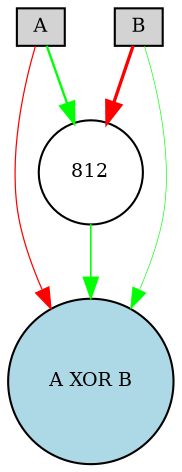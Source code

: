 digraph {
	node [fontsize=9 height=0.2 shape=circle width=0.2]
	A [fillcolor=lightgray shape=box style=filled]
	B [fillcolor=lightgray shape=box style=filled]
	"A XOR B" [fillcolor=lightblue style=filled]
	812 [fillcolor=white style=filled]
	A -> 812 [color=green penwidth=1.1169856726642777 style=solid]
	812 -> "A XOR B" [color=green penwidth=0.770479235526747 style=solid]
	B -> 812 [color=red penwidth=1.5847117556442099 style=solid]
	B -> "A XOR B" [color=green penwidth=0.31277578436006037 style=solid]
	A -> "A XOR B" [color=red penwidth=0.5910299814364383 style=solid]
}
